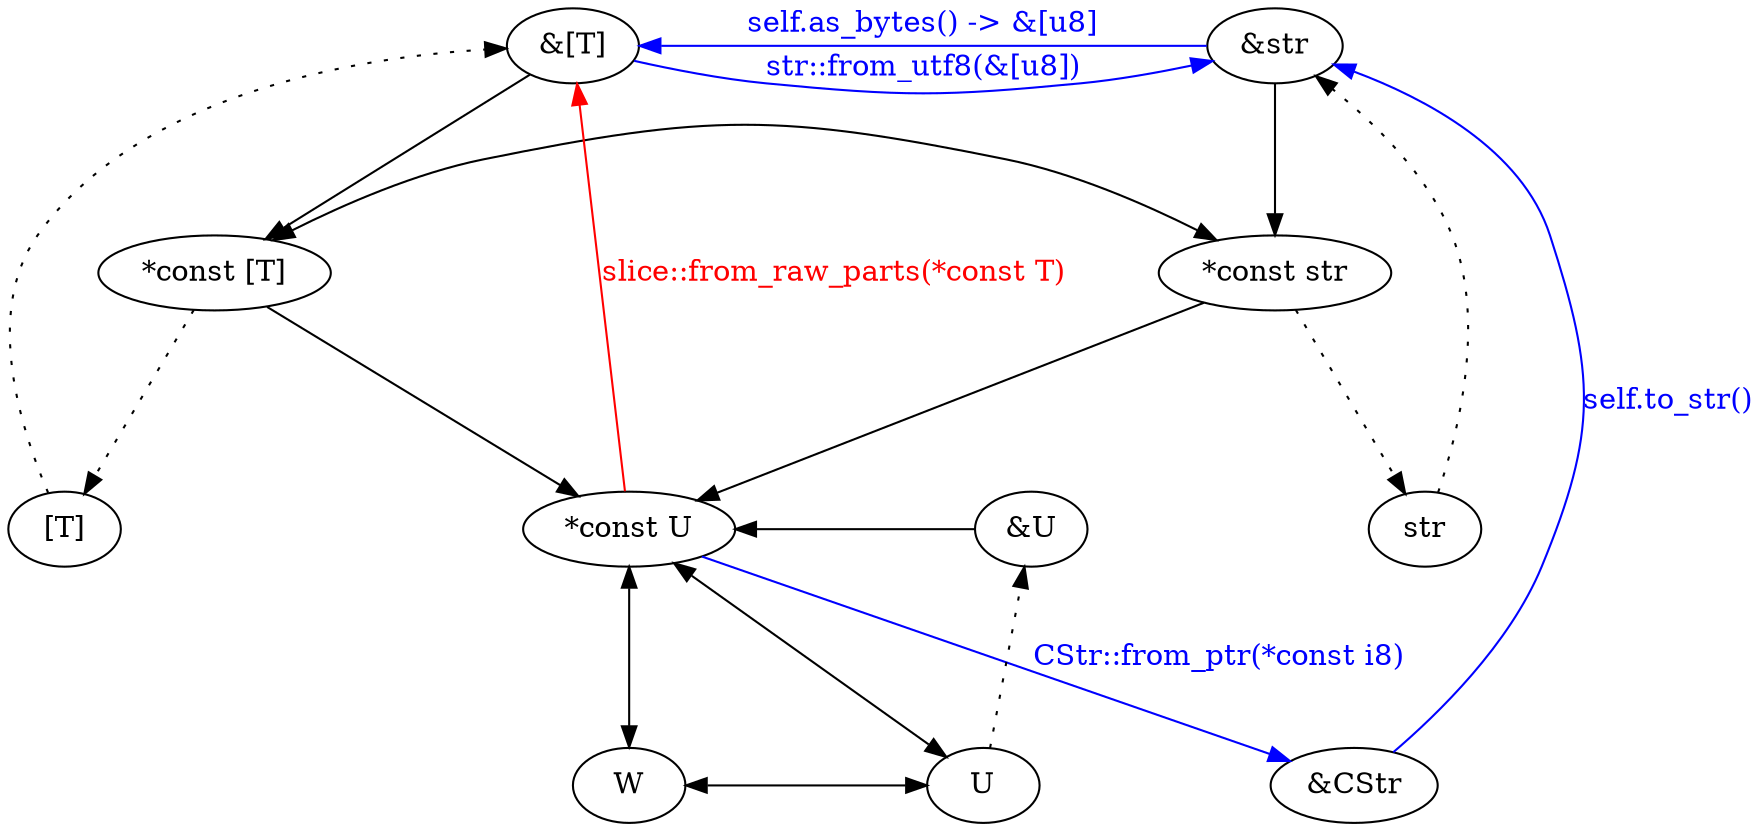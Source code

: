 digraph {
  {rank=same; "&[T]"; "&str";}
  {rank=same; "*const [T]"; "*const str";}
  {rank=same; "&U"; "*const U";}
  {rank=same; "U"; "W"; "&CStr";}
  {rank=same; "[T]"; "str";}
  ranksep=1
  nodesep=0.8

  "&[T]" -> "*const [T]" -> "*const U"
  "&str" -> "*const str" -> "*const U"
  "*const [T]" -> "*const str" [dir=both]
  "*const U" -> "W" -> "U" -> "*const U" [dir=both]
  "*const U" -> "&U" [dir=back]

  "U" -> "&U" [style=dotted]
  "*const [T]" -> "[T]" -> "&[T]" [style=dotted]
  "*const str" -> "str" -> "&str" [style=dotted]

  "*const U" -> "&[T]" [label="slice::from_raw_parts(*const T)", fontcolor=red, color=red]
  "*const U" -> "&CStr" [label="CStr::from_ptr(*const i8)", fontcolor=blue, color=blue]
  "&CStr" -> "&str" [label="self.to_str()", fontcolor=blue, color=blue]
  "&[T]" -> "&str" [label="str::from_utf8(&[u8])", fontcolor=blue, color=blue]
  "&str" -> "&[T]" [label="self.as_bytes() -> &[u8]", fontcolor=blue, color=blue]
}
